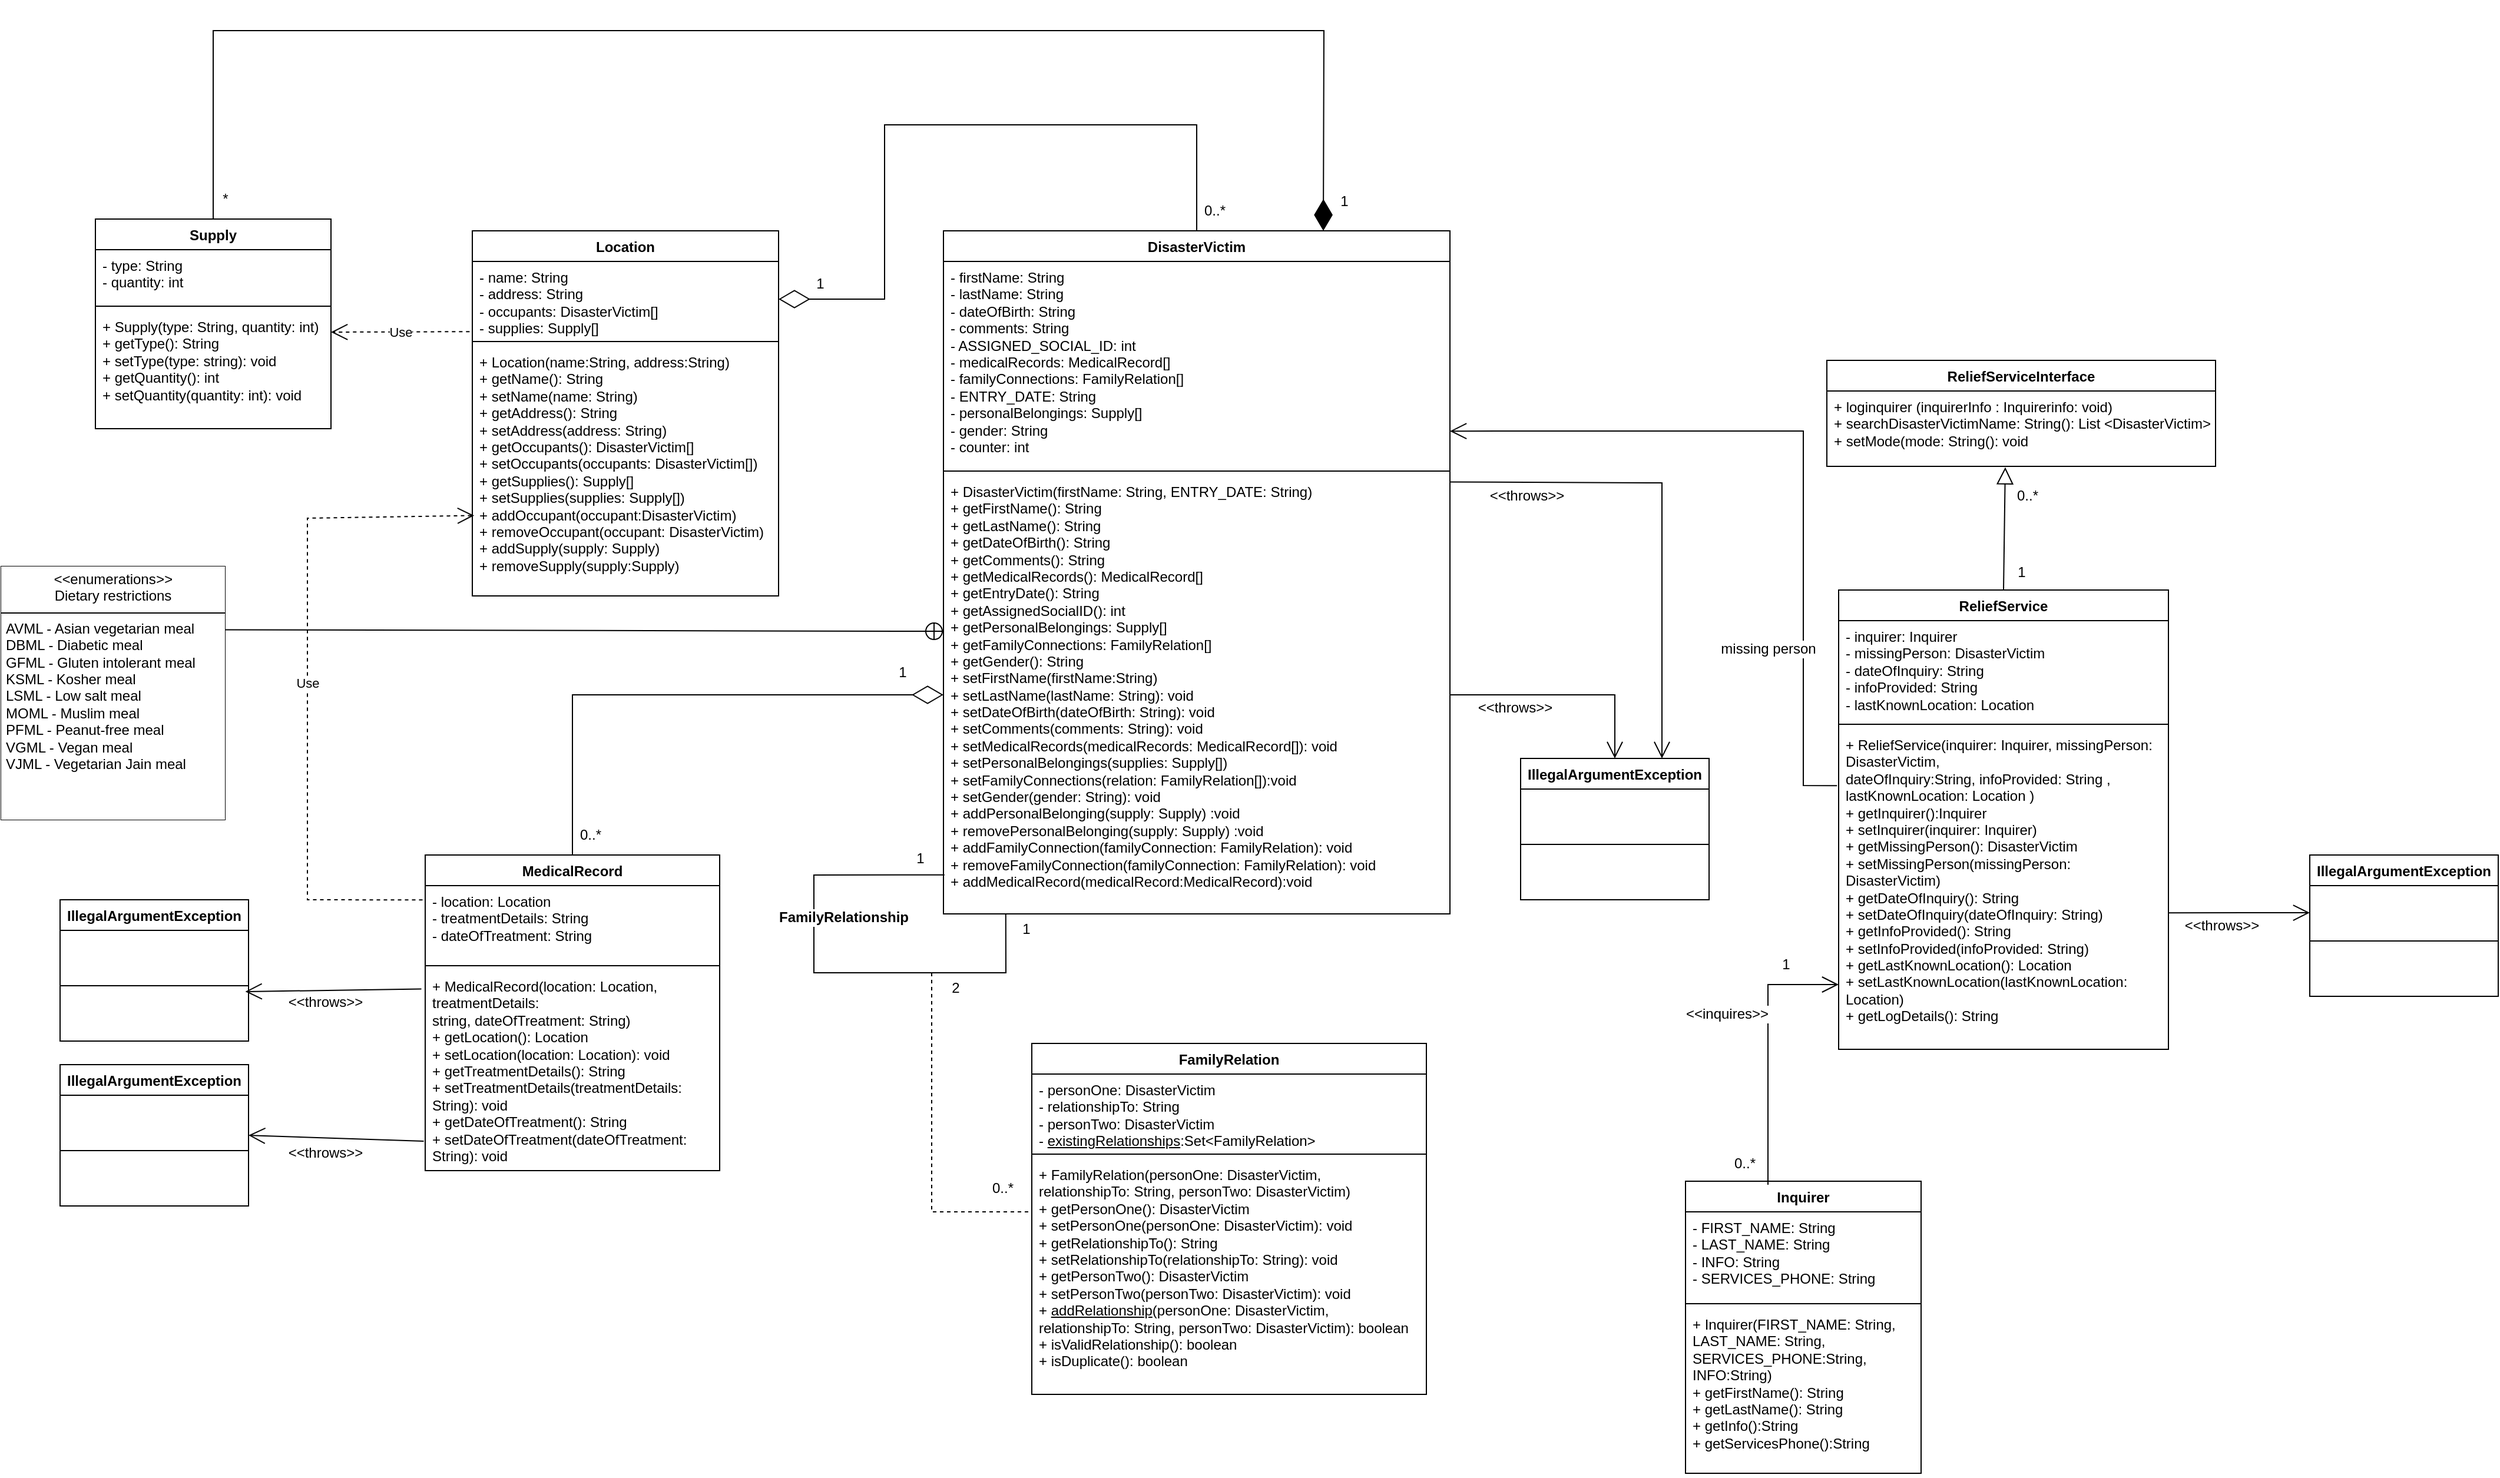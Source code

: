 <mxfile>
    <diagram name="Page-1" id="tuon_g_4rtUmrCNSt_cw">
        <mxGraphModel dx="2260" dy="1370" grid="1" gridSize="10" guides="1" tooltips="1" connect="1" arrows="1" fold="1" page="1" pageScale="1" pageWidth="3000" pageHeight="3000" background="none" math="0" shadow="0">
            <root>
                <mxCell id="0"/>
                <mxCell id="1" parent="0"/>
                <mxCell id="218" value="DisasterVictim" style="swimlane;fontStyle=1;align=center;verticalAlign=top;childLayout=stackLayout;horizontal=1;startSize=26;horizontalStack=0;resizeParent=1;resizeParentMax=0;resizeLast=0;collapsible=1;marginBottom=0;whiteSpace=wrap;html=1;labelBackgroundColor=default;" vertex="1" parent="1">
                    <mxGeometry x="1080" y="780" width="430" height="580" as="geometry"/>
                </mxCell>
                <mxCell id="219" value="&lt;div&gt;- firstName: String&lt;/div&gt;&lt;div&gt;- lastName: String&lt;/div&gt;&lt;div&gt;- dateOfBirth: String&lt;/div&gt;&lt;div&gt;- comments: String&lt;/div&gt;&lt;div&gt;- ASSIGNED_SOCIAL_ID: int&lt;/div&gt;&lt;div&gt;- medicalRecords: MedicalRecord[]&lt;/div&gt;&lt;div&gt;- familyConnections: FamilyRelation[]&lt;/div&gt;&lt;div&gt;- ENTRY_DATE: String&lt;/div&gt;&lt;div&gt;- personalBelongings: Supply[]&lt;/div&gt;&lt;div&gt;- gender: String&lt;/div&gt;&lt;div&gt;- counter: int&lt;/div&gt;" style="text;strokeColor=none;fillColor=none;align=left;verticalAlign=top;spacingLeft=4;spacingRight=4;overflow=hidden;rotatable=0;points=[[0,0.5],[1,0.5]];portConstraint=eastwest;whiteSpace=wrap;html=1;labelBackgroundColor=default;" vertex="1" parent="218">
                    <mxGeometry y="26" width="430" height="174" as="geometry"/>
                </mxCell>
                <mxCell id="220" value="" style="line;strokeWidth=1;fillColor=none;align=left;verticalAlign=middle;spacingTop=-1;spacingLeft=3;spacingRight=3;rotatable=0;labelPosition=right;points=[];portConstraint=eastwest;strokeColor=inherit;labelBackgroundColor=default;" vertex="1" parent="218">
                    <mxGeometry y="200" width="430" height="8" as="geometry"/>
                </mxCell>
                <mxCell id="221" value="&lt;div&gt;+ DisasterVictim(firstName: String, ENTRY_DATE: String)&lt;/div&gt;&lt;div&gt;+ getFirstName(): String&lt;/div&gt;&lt;div&gt;+ getLastName(): String&lt;/div&gt;&lt;div&gt;+ getDateOfBirth(): String&lt;/div&gt;&lt;div&gt;+ getComments(): String&lt;/div&gt;&lt;div&gt;+ getMedicalRecords(): MedicalRecord[]&lt;/div&gt;&lt;div&gt;+ getEntryDate(): String&lt;/div&gt;&lt;div&gt;+ getAssignedSocialID(): int&lt;/div&gt;&lt;div&gt;+ getPersonalBelongings: Supply[]&lt;/div&gt;&lt;div&gt;+ getFamilyConnections: FamilyRelation[]&lt;/div&gt;&lt;div&gt;+ getGender(): String&lt;/div&gt;&lt;div&gt;+ setFirstName(firstName:String)&lt;/div&gt;&lt;div&gt;+ setLastName(lastName: String): void&lt;/div&gt;&lt;div&gt;+ setDateOfBirth(dateOfBirth: String): void&lt;/div&gt;&lt;div&gt;+ setComments(comments: String): void&lt;/div&gt;&lt;div&gt;+ setMedicalRecords(medicalRecords: MedicalRecord[]): void&lt;/div&gt;&lt;div&gt;+ setPersonalBelongings(supplies: Supply[])&lt;/div&gt;&lt;div&gt;+ setFamilyConnections(relation: FamilyRelation[]):void&lt;/div&gt;&lt;div&gt;+ setGender(gender: String): void&lt;/div&gt;&lt;div&gt;+ addPersonalBelonging(supply: Supply) :void&lt;/div&gt;&lt;div&gt;+ removePersonalBelonging(supply: Supply) :void&lt;/div&gt;&lt;div&gt;+ addFamilyConnection(familyConnection: FamilyRelation): void&lt;/div&gt;&lt;div&gt;+ removeFamilyConnection(familyConnection: FamilyRelation): void&lt;/div&gt;&lt;div&gt;+ addMedicalRecord(medicalRecord:MedicalRecord):void&lt;/div&gt;" style="text;strokeColor=none;fillColor=none;align=left;verticalAlign=top;spacingLeft=4;spacingRight=4;overflow=hidden;rotatable=0;points=[[0,0.5],[1,0.5]];portConstraint=eastwest;whiteSpace=wrap;html=1;labelBackgroundColor=default;" vertex="1" parent="218">
                    <mxGeometry y="208" width="430" height="372" as="geometry"/>
                </mxCell>
                <mxCell id="222" value="" style="endArrow=none;html=1;rounded=0;entryX=0.002;entryY=0.911;entryDx=0;entryDy=0;entryPerimeter=0;exitX=0.123;exitY=1;exitDx=0;exitDy=0;exitPerimeter=0;labelBackgroundColor=default;" edge="1" parent="218" source="221" target="221">
                    <mxGeometry width="50" height="50" relative="1" as="geometry">
                        <mxPoint x="50" y="630" as="sourcePoint"/>
                        <mxPoint x="170" y="660" as="targetPoint"/>
                        <Array as="points">
                            <mxPoint x="53" y="630"/>
                            <mxPoint x="-20" y="630"/>
                            <mxPoint x="-110" y="630"/>
                            <mxPoint x="-110" y="547"/>
                        </Array>
                    </mxGeometry>
                </mxCell>
                <mxCell id="223" value="Location" style="swimlane;fontStyle=1;align=center;verticalAlign=top;childLayout=stackLayout;horizontal=1;startSize=26;horizontalStack=0;resizeParent=1;resizeParentMax=0;resizeLast=0;collapsible=1;marginBottom=0;whiteSpace=wrap;html=1;labelBackgroundColor=default;" vertex="1" parent="1">
                    <mxGeometry x="680" y="780" width="260" height="310" as="geometry"/>
                </mxCell>
                <mxCell id="224" value="&lt;div&gt;- name: String&lt;/div&gt;&lt;div&gt;- address: String&lt;/div&gt;&lt;div&gt;- occupants: DisasterVictim[]&lt;/div&gt;&lt;div&gt;- supplies: Supply[]&lt;/div&gt;" style="text;strokeColor=none;fillColor=none;align=left;verticalAlign=top;spacingLeft=4;spacingRight=4;overflow=hidden;rotatable=0;points=[[0,0.5],[1,0.5]];portConstraint=eastwest;whiteSpace=wrap;html=1;labelBackgroundColor=default;" vertex="1" parent="223">
                    <mxGeometry y="26" width="260" height="64" as="geometry"/>
                </mxCell>
                <mxCell id="225" value="" style="line;strokeWidth=1;fillColor=none;align=left;verticalAlign=middle;spacingTop=-1;spacingLeft=3;spacingRight=3;rotatable=0;labelPosition=right;points=[];portConstraint=eastwest;strokeColor=inherit;labelBackgroundColor=default;" vertex="1" parent="223">
                    <mxGeometry y="90" width="260" height="8" as="geometry"/>
                </mxCell>
                <mxCell id="226" value="&lt;div&gt;+ Location(name:String, address:String)&lt;/div&gt;&lt;div&gt;+ getName(): String&lt;/div&gt;&lt;div&gt;+ setName(name: String)&lt;/div&gt;&lt;div&gt;+ getAddress(): String&lt;/div&gt;&lt;div&gt;+ setAddress(address: String)&lt;/div&gt;&lt;div&gt;+ getOccupants(): DisasterVictim[]&lt;/div&gt;&lt;div&gt;+ setOccupants(occupants: DisasterVictim[])&lt;/div&gt;&lt;div&gt;+ getSupplies(): Supply[]&lt;/div&gt;&lt;div&gt;+ setSupplies(supplies: Supply[])&lt;/div&gt;&lt;div&gt;+ addOccupant(occupant:DisasterVictim)&lt;/div&gt;&lt;div&gt;+ removeOccupant(occupant: DisasterVictim)&lt;/div&gt;&lt;div&gt;+ addSupply(supply: Supply)&lt;/div&gt;&lt;div&gt;+ removeSupply(supply:Supply)&lt;/div&gt;" style="text;strokeColor=none;fillColor=none;align=left;verticalAlign=top;spacingLeft=4;spacingRight=4;overflow=hidden;rotatable=0;points=[[0,0.5],[1,0.5]];portConstraint=eastwest;whiteSpace=wrap;html=1;labelBackgroundColor=default;" vertex="1" parent="223">
                    <mxGeometry y="98" width="260" height="212" as="geometry"/>
                </mxCell>
                <mxCell id="227" value="" style="endArrow=diamondThin;endFill=0;endSize=24;html=1;rounded=0;entryX=1;entryY=0.5;entryDx=0;entryDy=0;exitX=0.5;exitY=0;exitDx=0;exitDy=0;labelBackgroundColor=default;" edge="1" parent="1" source="218" target="224">
                    <mxGeometry width="160" relative="1" as="geometry">
                        <mxPoint x="1050" y="838" as="sourcePoint"/>
                        <mxPoint x="980" y="920" as="targetPoint"/>
                        <Array as="points">
                            <mxPoint x="1295" y="690"/>
                            <mxPoint x="1030" y="690"/>
                            <mxPoint x="1030" y="838"/>
                        </Array>
                    </mxGeometry>
                </mxCell>
                <mxCell id="228" value="0..*" style="text;html=1;align=center;verticalAlign=middle;resizable=0;points=[];autosize=1;strokeColor=none;fillColor=none;labelBackgroundColor=default;" vertex="1" parent="1">
                    <mxGeometry x="1290" y="748" width="40" height="30" as="geometry"/>
                </mxCell>
                <mxCell id="229" value="1" style="text;html=1;align=center;verticalAlign=middle;resizable=0;points=[];autosize=1;strokeColor=none;fillColor=none;labelBackgroundColor=default;" vertex="1" parent="1">
                    <mxGeometry x="960" y="810" width="30" height="30" as="geometry"/>
                </mxCell>
                <mxCell id="230" value="FamilyRelation" style="swimlane;fontStyle=1;align=center;verticalAlign=top;childLayout=stackLayout;horizontal=1;startSize=26;horizontalStack=0;resizeParent=1;resizeParentMax=0;resizeLast=0;collapsible=1;marginBottom=0;whiteSpace=wrap;html=1;labelBackgroundColor=default;" vertex="1" parent="1">
                    <mxGeometry x="1155" y="1470" width="335" height="298" as="geometry"/>
                </mxCell>
                <mxCell id="231" value="&lt;div&gt;- personOne: DisasterVictim&lt;/div&gt;&lt;div&gt;- relationshipTo: String&lt;/div&gt;&lt;div&gt;- personTwo: DisasterVictim&lt;/div&gt;&lt;div&gt;- &lt;u&gt;existingRelationships&lt;/u&gt;:Set&amp;lt;FamilyRelation&amp;gt;&lt;/div&gt;" style="text;strokeColor=none;fillColor=none;align=left;verticalAlign=top;spacingLeft=4;spacingRight=4;overflow=hidden;rotatable=0;points=[[0,0.5],[1,0.5]];portConstraint=eastwest;whiteSpace=wrap;html=1;labelBackgroundColor=default;" vertex="1" parent="230">
                    <mxGeometry y="26" width="335" height="64" as="geometry"/>
                </mxCell>
                <mxCell id="232" value="" style="line;strokeWidth=1;fillColor=none;align=left;verticalAlign=middle;spacingTop=-1;spacingLeft=3;spacingRight=3;rotatable=0;labelPosition=right;points=[];portConstraint=eastwest;strokeColor=inherit;labelBackgroundColor=default;" vertex="1" parent="230">
                    <mxGeometry y="90" width="335" height="8" as="geometry"/>
                </mxCell>
                <mxCell id="233" value="&lt;div&gt;+ FamilyRelation(personOne: DisasterVictim,&lt;/div&gt;&lt;div&gt;relationshipTo: String, personTwo: DisasterVictim)&lt;/div&gt;&lt;div&gt;+ getPersonOne(): DisasterVictim&lt;/div&gt;&lt;div&gt;+ setPersonOne(personOne: DisasterVictim): void&lt;/div&gt;&lt;div&gt;+ getRelationshipTo(): String&lt;/div&gt;&lt;div&gt;+ setRelationshipTo(relationshipTo: String): void&lt;/div&gt;&lt;div&gt;+ getPersonTwo(): DisasterVictim&lt;/div&gt;&lt;div&gt;+ setPersonTwo(personTwo: DisasterVictim): void&lt;/div&gt;&lt;div&gt;+ &lt;u&gt;addRelationship&lt;/u&gt;&lt;span style=&quot;&quot;&gt;(personOne: DisasterVictim,&lt;/span&gt;&lt;/div&gt;&lt;div&gt;relationshipTo: String, personTwo: DisasterVictim): boolean&lt;/div&gt;&lt;div&gt;+ isValidRelationship(): boolean&lt;/div&gt;&lt;div&gt;+ isDuplicate(): boolean&lt;/div&gt;" style="text;strokeColor=none;fillColor=none;align=left;verticalAlign=top;spacingLeft=4;spacingRight=4;overflow=hidden;rotatable=0;points=[[0,0.5],[1,0.5]];portConstraint=eastwest;whiteSpace=wrap;html=1;labelBackgroundColor=default;" vertex="1" parent="230">
                    <mxGeometry y="98" width="335" height="200" as="geometry"/>
                </mxCell>
                <mxCell id="234" value="1" style="text;html=1;align=center;verticalAlign=middle;resizable=0;points=[];autosize=1;strokeColor=none;fillColor=none;labelBackgroundColor=default;" vertex="1" parent="1">
                    <mxGeometry x="1045" y="1298" width="30" height="30" as="geometry"/>
                </mxCell>
                <mxCell id="235" value="1" style="text;html=1;align=center;verticalAlign=middle;resizable=0;points=[];autosize=1;strokeColor=none;fillColor=none;labelBackgroundColor=default;" vertex="1" parent="1">
                    <mxGeometry x="1135" y="1358" width="30" height="30" as="geometry"/>
                </mxCell>
                <mxCell id="236" value="&lt;span style=&quot;font-weight: 700; text-wrap: wrap;&quot;&gt;FamilyRelationship&lt;/span&gt;" style="text;html=1;align=center;verticalAlign=middle;resizable=0;points=[];autosize=1;strokeColor=none;fillColor=none;labelBackgroundColor=default;" vertex="1" parent="1">
                    <mxGeometry x="930" y="1348" width="130" height="30" as="geometry"/>
                </mxCell>
                <mxCell id="237" value="" style="endArrow=none;dashed=1;html=1;rounded=0;labelBackgroundColor=default;" edge="1" parent="1">
                    <mxGeometry width="50" height="50" relative="1" as="geometry">
                        <mxPoint x="1070" y="1410" as="sourcePoint"/>
                        <mxPoint x="1155" y="1613" as="targetPoint"/>
                        <Array as="points">
                            <mxPoint x="1070" y="1613"/>
                        </Array>
                    </mxGeometry>
                </mxCell>
                <mxCell id="238" value="0..*" style="text;html=1;align=center;verticalAlign=middle;resizable=0;points=[];autosize=1;strokeColor=none;fillColor=none;labelBackgroundColor=default;" vertex="1" parent="1">
                    <mxGeometry x="1110" y="1578" width="40" height="30" as="geometry"/>
                </mxCell>
                <mxCell id="239" value="2" style="text;html=1;align=center;verticalAlign=middle;resizable=0;points=[];autosize=1;strokeColor=none;fillColor=none;labelBackgroundColor=default;" vertex="1" parent="1">
                    <mxGeometry x="1075" y="1408" width="30" height="30" as="geometry"/>
                </mxCell>
                <mxCell id="240" value="Supply" style="swimlane;fontStyle=1;align=center;verticalAlign=top;childLayout=stackLayout;horizontal=1;startSize=26;horizontalStack=0;resizeParent=1;resizeParentMax=0;resizeLast=0;collapsible=1;marginBottom=0;whiteSpace=wrap;html=1;labelBackgroundColor=default;" vertex="1" parent="1">
                    <mxGeometry x="360" y="770" width="200" height="178" as="geometry"/>
                </mxCell>
                <mxCell id="241" value="&lt;div&gt;- type: String&lt;/div&gt;&lt;div&gt;- quantity: int&lt;/div&gt;" style="text;strokeColor=none;fillColor=none;align=left;verticalAlign=top;spacingLeft=4;spacingRight=4;overflow=hidden;rotatable=0;points=[[0,0.5],[1,0.5]];portConstraint=eastwest;whiteSpace=wrap;html=1;labelBackgroundColor=default;" vertex="1" parent="240">
                    <mxGeometry y="26" width="200" height="44" as="geometry"/>
                </mxCell>
                <mxCell id="242" value="" style="line;strokeWidth=1;fillColor=none;align=left;verticalAlign=middle;spacingTop=-1;spacingLeft=3;spacingRight=3;rotatable=0;labelPosition=right;points=[];portConstraint=eastwest;strokeColor=inherit;labelBackgroundColor=default;" vertex="1" parent="240">
                    <mxGeometry y="70" width="200" height="8" as="geometry"/>
                </mxCell>
                <mxCell id="243" value="&lt;div&gt;+ Supply(type: String, quantity: int)&lt;/div&gt;&lt;div&gt;+ getType(): String&lt;/div&gt;&lt;div&gt;+ setType(type: string): void&lt;/div&gt;&lt;div&gt;+ getQuantity(): int&lt;/div&gt;&lt;div&gt;+ setQuantity(quantity: int): void&lt;/div&gt;" style="text;strokeColor=none;fillColor=none;align=left;verticalAlign=top;spacingLeft=4;spacingRight=4;overflow=hidden;rotatable=0;points=[[0,0.5],[1,0.5]];portConstraint=eastwest;whiteSpace=wrap;html=1;labelBackgroundColor=default;" vertex="1" parent="240">
                    <mxGeometry y="78" width="200" height="100" as="geometry"/>
                </mxCell>
                <mxCell id="244" value="Use" style="endArrow=open;endSize=12;dashed=1;html=1;rounded=0;exitX=-0.009;exitY=0.931;exitDx=0;exitDy=0;exitPerimeter=0;labelBackgroundColor=default;" edge="1" parent="1" source="224">
                    <mxGeometry width="160" relative="1" as="geometry">
                        <mxPoint x="550" y="980" as="sourcePoint"/>
                        <mxPoint x="560" y="866" as="targetPoint"/>
                    </mxGeometry>
                </mxCell>
                <mxCell id="245" value="ReliefService" style="swimlane;fontStyle=1;align=center;verticalAlign=top;childLayout=stackLayout;horizontal=1;startSize=26;horizontalStack=0;resizeParent=1;resizeParentMax=0;resizeLast=0;collapsible=1;marginBottom=0;whiteSpace=wrap;html=1;labelBackgroundColor=default;" vertex="1" parent="1">
                    <mxGeometry x="1840" y="1085" width="280" height="390" as="geometry"/>
                </mxCell>
                <mxCell id="246" value="&lt;div&gt;- inquirer: Inquirer&lt;/div&gt;&lt;div&gt;- missingPerson: DisasterVictim&lt;/div&gt;&lt;div&gt;- dateOfInquiry: String&lt;/div&gt;&lt;div&gt;- infoProvided: String&lt;/div&gt;&lt;div&gt;- lastKnownLocation: Location&lt;/div&gt;" style="text;strokeColor=none;fillColor=none;align=left;verticalAlign=top;spacingLeft=4;spacingRight=4;overflow=hidden;rotatable=0;points=[[0,0.5],[1,0.5]];portConstraint=eastwest;whiteSpace=wrap;html=1;labelBackgroundColor=default;" vertex="1" parent="245">
                    <mxGeometry y="26" width="280" height="84" as="geometry"/>
                </mxCell>
                <mxCell id="247" value="" style="line;strokeWidth=1;fillColor=none;align=left;verticalAlign=middle;spacingTop=-1;spacingLeft=3;spacingRight=3;rotatable=0;labelPosition=right;points=[];portConstraint=eastwest;strokeColor=inherit;labelBackgroundColor=default;" vertex="1" parent="245">
                    <mxGeometry y="110" width="280" height="8" as="geometry"/>
                </mxCell>
                <mxCell id="248" value="&lt;div&gt;+ ReliefService(inquirer: Inquirer, missingPerson: DisasterVictim,&lt;/div&gt;&lt;div&gt;dateOfInquiry:String, infoProvided: String , lastKnownLocation: Location )&lt;/div&gt;&lt;div&gt;+ getInquirer():Inquirer&lt;/div&gt;&lt;div&gt;+ setInquirer(inquirer: Inquirer)&lt;/div&gt;&lt;div&gt;+ getMissingPerson(): DisasterVictim&lt;/div&gt;&lt;div&gt;+ setMissingPerson(missingPerson: DisasterVictim)&lt;/div&gt;&lt;div&gt;+ getDateOfInquiry(): String&lt;/div&gt;&lt;div&gt;+ setDateOfInquiry(dateOfInquiry: String)&lt;/div&gt;&lt;div&gt;+ getInfoProvided(): String&lt;/div&gt;&lt;div&gt;+ setInfoProvided(infoProvided: String)&lt;/div&gt;&lt;div&gt;+ getLastKnownLocation(): Location&lt;/div&gt;&lt;div&gt;+ setLastKnownLocation(lastKnownLocation: Location)&lt;/div&gt;&lt;div&gt;+ getLogDetails(): String&lt;/div&gt;" style="text;strokeColor=none;fillColor=none;align=left;verticalAlign=top;spacingLeft=4;spacingRight=4;overflow=hidden;rotatable=0;points=[[0,0.5],[1,0.5]];portConstraint=eastwest;whiteSpace=wrap;html=1;labelBackgroundColor=default;" vertex="1" parent="245">
                    <mxGeometry y="118" width="280" height="272" as="geometry"/>
                </mxCell>
                <mxCell id="249" value="" style="endArrow=open;endFill=1;endSize=12;html=1;rounded=0;exitX=-0.005;exitY=0.177;exitDx=0;exitDy=0;exitPerimeter=0;entryX=1;entryY=0.828;entryDx=0;entryDy=0;entryPerimeter=0;labelBackgroundColor=default;" edge="1" parent="1" source="248" target="219">
                    <mxGeometry width="160" relative="1" as="geometry">
                        <mxPoint x="2130" y="1257" as="sourcePoint"/>
                        <mxPoint x="2630.86" y="990.204" as="targetPoint"/>
                        <Array as="points">
                            <mxPoint x="1810" y="1251"/>
                            <mxPoint x="1810" y="950"/>
                        </Array>
                    </mxGeometry>
                </mxCell>
                <mxCell id="250" value="&lt;span style=&quot;&quot;&gt;missing person&lt;/span&gt;" style="text;html=1;align=center;verticalAlign=middle;resizable=0;points=[];autosize=1;strokeColor=none;fillColor=none;labelBackgroundColor=default;" vertex="1" parent="1">
                    <mxGeometry x="1730" y="1120" width="100" height="30" as="geometry"/>
                </mxCell>
                <mxCell id="251" value="Inquirer" style="swimlane;fontStyle=1;align=center;verticalAlign=top;childLayout=stackLayout;horizontal=1;startSize=26;horizontalStack=0;resizeParent=1;resizeParentMax=0;resizeLast=0;collapsible=1;marginBottom=0;whiteSpace=wrap;html=1;labelBackgroundColor=default;" vertex="1" parent="1">
                    <mxGeometry x="1710" y="1587" width="200" height="248" as="geometry"/>
                </mxCell>
                <mxCell id="252" value="&lt;div&gt;- FIRST_NAME: String&lt;/div&gt;&lt;div&gt;- LAST_NAME: String&lt;/div&gt;&lt;div&gt;- INFO: String&lt;/div&gt;&lt;div&gt;- SERVICES_PHONE: String&lt;/div&gt;" style="text;strokeColor=none;fillColor=none;align=left;verticalAlign=top;spacingLeft=4;spacingRight=4;overflow=hidden;rotatable=0;points=[[0,0.5],[1,0.5]];portConstraint=eastwest;whiteSpace=wrap;html=1;labelBackgroundColor=default;" vertex="1" parent="251">
                    <mxGeometry y="26" width="200" height="74" as="geometry"/>
                </mxCell>
                <mxCell id="253" value="" style="line;strokeWidth=1;fillColor=none;align=left;verticalAlign=middle;spacingTop=-1;spacingLeft=3;spacingRight=3;rotatable=0;labelPosition=right;points=[];portConstraint=eastwest;strokeColor=inherit;labelBackgroundColor=default;" vertex="1" parent="251">
                    <mxGeometry y="100" width="200" height="8" as="geometry"/>
                </mxCell>
                <mxCell id="254" value="&lt;div&gt;+ Inquirer(FIRST_NAME: String, LAST_NAME: String,&lt;/div&gt;&lt;div&gt;SERVICES_PHONE:String, INFO:String)&lt;/div&gt;&lt;div&gt;+ getFirstName(): String&lt;/div&gt;&lt;div&gt;+ getLastName(): String&lt;/div&gt;&lt;div&gt;+ getInfo():String&lt;/div&gt;&lt;div&gt;+ getServicesPhone():String&lt;/div&gt;" style="text;strokeColor=none;fillColor=none;align=left;verticalAlign=top;spacingLeft=4;spacingRight=4;overflow=hidden;rotatable=0;points=[[0,0.5],[1,0.5]];portConstraint=eastwest;whiteSpace=wrap;html=1;labelBackgroundColor=default;" vertex="1" parent="251">
                    <mxGeometry y="108" width="200" height="140" as="geometry"/>
                </mxCell>
                <mxCell id="255" value="" style="endArrow=open;endFill=1;endSize=12;html=1;rounded=0;exitX=0.35;exitY=0.012;exitDx=0;exitDy=0;exitPerimeter=0;labelBackgroundColor=default;" edge="1" parent="1" source="251">
                    <mxGeometry width="160" relative="1" as="geometry">
                        <mxPoint x="2000" y="1477" as="sourcePoint"/>
                        <mxPoint x="1840" y="1420" as="targetPoint"/>
                        <Array as="points">
                            <mxPoint x="1780" y="1520"/>
                            <mxPoint x="1780" y="1420"/>
                        </Array>
                    </mxGeometry>
                </mxCell>
                <mxCell id="256" value="MedicalRecord" style="swimlane;fontStyle=1;align=center;verticalAlign=top;childLayout=stackLayout;horizontal=1;startSize=26;horizontalStack=0;resizeParent=1;resizeParentMax=0;resizeLast=0;collapsible=1;marginBottom=0;whiteSpace=wrap;html=1;labelBackgroundColor=default;" vertex="1" parent="1">
                    <mxGeometry x="640" y="1310" width="250" height="268" as="geometry"/>
                </mxCell>
                <mxCell id="257" value="&lt;div&gt;- location: Location&lt;/div&gt;&lt;div&gt;- treatmentDetails: String&lt;/div&gt;&lt;div&gt;- dateOfTreatment: String&lt;/div&gt;" style="text;strokeColor=none;fillColor=none;align=left;verticalAlign=top;spacingLeft=4;spacingRight=4;overflow=hidden;rotatable=0;points=[[0,0.5],[1,0.5]];portConstraint=eastwest;whiteSpace=wrap;html=1;labelBackgroundColor=default;" vertex="1" parent="256">
                    <mxGeometry y="26" width="250" height="64" as="geometry"/>
                </mxCell>
                <mxCell id="258" value="" style="line;strokeWidth=1;fillColor=none;align=left;verticalAlign=middle;spacingTop=-1;spacingLeft=3;spacingRight=3;rotatable=0;labelPosition=right;points=[];portConstraint=eastwest;strokeColor=inherit;labelBackgroundColor=default;" vertex="1" parent="256">
                    <mxGeometry y="90" width="250" height="8" as="geometry"/>
                </mxCell>
                <mxCell id="259" value="&lt;div&gt;+ MedicalRecord(location: Location, treatmentDetails:&lt;/div&gt;&lt;div&gt;string, dateOfTreatment: String)&lt;/div&gt;&lt;div&gt;+ getLocation(): Location&lt;/div&gt;&lt;div&gt;+ setLocation(location: Location): void&lt;/div&gt;&lt;div&gt;+ getTreatmentDetails(): String&lt;/div&gt;&lt;div&gt;+ setTreatmentDetails(treatmentDetails: String): void&lt;/div&gt;&lt;div&gt;+ getDateOfTreatment(): String&lt;/div&gt;&lt;div&gt;+ setDateOfTreatment(dateOfTreatment: String): void&lt;/div&gt;" style="text;strokeColor=none;fillColor=none;align=left;verticalAlign=top;spacingLeft=4;spacingRight=4;overflow=hidden;rotatable=0;points=[[0,0.5],[1,0.5]];portConstraint=eastwest;whiteSpace=wrap;html=1;labelBackgroundColor=default;" vertex="1" parent="256">
                    <mxGeometry y="98" width="250" height="170" as="geometry"/>
                </mxCell>
                <mxCell id="260" value="Use" style="endArrow=open;endSize=12;dashed=1;html=1;rounded=0;exitX=-0.009;exitY=0.19;exitDx=0;exitDy=0;exitPerimeter=0;entryX=0.006;entryY=0.678;entryDx=0;entryDy=0;entryPerimeter=0;labelBackgroundColor=default;" edge="1" parent="1" source="257" target="226">
                    <mxGeometry width="160" relative="1" as="geometry">
                        <mxPoint x="688" y="876" as="sourcePoint"/>
                        <mxPoint x="570" y="876" as="targetPoint"/>
                        <Array as="points">
                            <mxPoint x="540" y="1348"/>
                            <mxPoint x="540" y="1024"/>
                        </Array>
                    </mxGeometry>
                </mxCell>
                <mxCell id="261" value="IllegalArgumentException" style="swimlane;fontStyle=1;align=center;verticalAlign=top;childLayout=stackLayout;horizontal=1;startSize=26;horizontalStack=0;resizeParent=1;resizeParentMax=0;resizeLast=0;collapsible=1;marginBottom=0;whiteSpace=wrap;html=1;labelBackgroundColor=default;" vertex="1" parent="1">
                    <mxGeometry x="330" y="1348" width="160" height="120" as="geometry"/>
                </mxCell>
                <mxCell id="262" value="" style="line;strokeWidth=1;fillColor=none;align=left;verticalAlign=middle;spacingTop=-1;spacingLeft=3;spacingRight=3;rotatable=0;labelPosition=right;points=[];portConstraint=eastwest;strokeColor=inherit;labelBackgroundColor=default;" vertex="1" parent="261">
                    <mxGeometry y="26" width="160" height="94" as="geometry"/>
                </mxCell>
                <mxCell id="263" value="" style="endArrow=open;endFill=1;endSize=12;html=1;rounded=0;entryX=0.983;entryY=0.553;entryDx=0;entryDy=0;exitX=-0.013;exitY=0.093;exitDx=0;exitDy=0;exitPerimeter=0;entryPerimeter=0;labelBackgroundColor=default;" edge="1" parent="1" source="259" target="262">
                    <mxGeometry width="160" relative="1" as="geometry">
                        <mxPoint x="900" y="1500" as="sourcePoint"/>
                        <mxPoint x="1060" y="1500" as="targetPoint"/>
                    </mxGeometry>
                </mxCell>
                <mxCell id="264" value="IllegalArgumentException" style="swimlane;fontStyle=1;align=center;verticalAlign=top;childLayout=stackLayout;horizontal=1;startSize=26;horizontalStack=0;resizeParent=1;resizeParentMax=0;resizeLast=0;collapsible=1;marginBottom=0;whiteSpace=wrap;html=1;labelBackgroundColor=default;" vertex="1" parent="1">
                    <mxGeometry x="330" y="1488" width="160" height="120" as="geometry"/>
                </mxCell>
                <mxCell id="265" value="" style="line;strokeWidth=1;fillColor=none;align=left;verticalAlign=middle;spacingTop=-1;spacingLeft=3;spacingRight=3;rotatable=0;labelPosition=right;points=[];portConstraint=eastwest;strokeColor=inherit;labelBackgroundColor=default;" vertex="1" parent="264">
                    <mxGeometry y="26" width="160" height="94" as="geometry"/>
                </mxCell>
                <mxCell id="266" value="" style="endArrow=open;endFill=1;endSize=12;html=1;rounded=0;entryX=1;entryY=0.5;entryDx=0;entryDy=0;exitX=-0.005;exitY=0.853;exitDx=0;exitDy=0;exitPerimeter=0;labelBackgroundColor=default;" edge="1" parent="1" source="259" target="264">
                    <mxGeometry width="160" relative="1" as="geometry">
                        <mxPoint x="647" y="1434" as="sourcePoint"/>
                        <mxPoint x="497" y="1436" as="targetPoint"/>
                    </mxGeometry>
                </mxCell>
                <mxCell id="267" value="&amp;lt;&amp;lt;throws&amp;gt;&amp;gt;" style="text;html=1;align=center;verticalAlign=middle;resizable=0;points=[];autosize=1;strokeColor=none;fillColor=none;labelBackgroundColor=default;" vertex="1" parent="1">
                    <mxGeometry x="510" y="1548" width="90" height="30" as="geometry"/>
                </mxCell>
                <mxCell id="268" value="&amp;lt;&amp;lt;throws&amp;gt;&amp;gt;" style="text;html=1;align=center;verticalAlign=middle;resizable=0;points=[];autosize=1;strokeColor=none;fillColor=none;labelBackgroundColor=default;" vertex="1" parent="1">
                    <mxGeometry x="510" y="1420" width="90" height="30" as="geometry"/>
                </mxCell>
                <mxCell id="269" value="IllegalArgumentException" style="swimlane;fontStyle=1;align=center;verticalAlign=top;childLayout=stackLayout;horizontal=1;startSize=26;horizontalStack=0;resizeParent=1;resizeParentMax=0;resizeLast=0;collapsible=1;marginBottom=0;whiteSpace=wrap;html=1;labelBackgroundColor=default;" vertex="1" parent="1">
                    <mxGeometry x="2240" y="1310" width="160" height="120" as="geometry"/>
                </mxCell>
                <mxCell id="270" value="" style="line;strokeWidth=1;fillColor=none;align=left;verticalAlign=middle;spacingTop=-1;spacingLeft=3;spacingRight=3;rotatable=0;labelPosition=right;points=[];portConstraint=eastwest;strokeColor=inherit;labelBackgroundColor=default;" vertex="1" parent="269">
                    <mxGeometry y="26" width="160" height="94" as="geometry"/>
                </mxCell>
                <mxCell id="271" value="" style="endArrow=open;endFill=1;endSize=12;html=1;rounded=0;exitX=0.002;exitY=0.137;exitDx=0;exitDy=0;exitPerimeter=0;labelBackgroundColor=default;" edge="1" parent="1" source="272">
                    <mxGeometry width="160" relative="1" as="geometry">
                        <mxPoint x="2249" y="1260" as="sourcePoint"/>
                        <mxPoint x="2240" y="1359" as="targetPoint"/>
                    </mxGeometry>
                </mxCell>
                <mxCell id="272" value="&amp;lt;&amp;lt;throws&amp;gt;&amp;gt;" style="text;html=1;align=center;verticalAlign=middle;resizable=0;points=[];autosize=1;strokeColor=none;fillColor=none;labelBackgroundColor=default;" vertex="1" parent="1">
                    <mxGeometry x="2120" y="1355" width="90" height="30" as="geometry"/>
                </mxCell>
                <mxCell id="273" value="IllegalArgumentException" style="swimlane;fontStyle=1;align=center;verticalAlign=top;childLayout=stackLayout;horizontal=1;startSize=26;horizontalStack=0;resizeParent=1;resizeParentMax=0;resizeLast=0;collapsible=1;marginBottom=0;whiteSpace=wrap;html=1;labelBackgroundColor=default;" vertex="1" parent="1">
                    <mxGeometry x="1570" y="1228" width="160" height="120" as="geometry"/>
                </mxCell>
                <mxCell id="274" value="" style="line;strokeWidth=1;fillColor=none;align=left;verticalAlign=middle;spacingTop=-1;spacingLeft=3;spacingRight=3;rotatable=0;labelPosition=right;points=[];portConstraint=eastwest;strokeColor=inherit;labelBackgroundColor=default;" vertex="1" parent="273">
                    <mxGeometry y="26" width="160" height="94" as="geometry"/>
                </mxCell>
                <mxCell id="275" value="" style="endArrow=open;endFill=1;endSize=12;html=1;rounded=0;exitX=1;exitY=0.5;exitDx=0;exitDy=0;entryX=0.5;entryY=0;entryDx=0;entryDy=0;labelBackgroundColor=default;" edge="1" parent="1" source="221" target="273">
                    <mxGeometry width="160" relative="1" as="geometry">
                        <mxPoint x="1689" y="995" as="sourcePoint"/>
                        <mxPoint x="1680" y="1094" as="targetPoint"/>
                        <Array as="points">
                            <mxPoint x="1650" y="1174"/>
                        </Array>
                    </mxGeometry>
                </mxCell>
                <mxCell id="276" value="&amp;lt;&amp;lt;throws&amp;gt;&amp;gt;" style="text;html=1;align=center;verticalAlign=middle;resizable=0;points=[];autosize=1;strokeColor=none;fillColor=none;labelBackgroundColor=default;" vertex="1" parent="1">
                    <mxGeometry x="1520" y="1170" width="90" height="30" as="geometry"/>
                </mxCell>
                <mxCell id="277" value="" style="endArrow=open;endFill=1;endSize=12;html=1;rounded=0;exitX=1;exitY=0.014;exitDx=0;exitDy=0;entryX=0.75;entryY=0;entryDx=0;entryDy=0;exitPerimeter=0;labelBackgroundColor=default;" edge="1" parent="1" source="221" target="273">
                    <mxGeometry width="160" relative="1" as="geometry">
                        <mxPoint x="1520" y="994" as="sourcePoint"/>
                        <mxPoint x="1660" y="1048" as="targetPoint"/>
                        <Array as="points">
                            <mxPoint x="1690" y="994"/>
                        </Array>
                    </mxGeometry>
                </mxCell>
                <mxCell id="278" value="&amp;lt;&amp;lt;throws&amp;gt;&amp;gt;" style="text;html=1;align=center;verticalAlign=middle;resizable=0;points=[];autosize=1;strokeColor=none;fillColor=none;labelBackgroundColor=default;" vertex="1" parent="1">
                    <mxGeometry x="1530" y="990" width="90" height="30" as="geometry"/>
                </mxCell>
                <mxCell id="279" value="" style="endArrow=diamondThin;endFill=0;endSize=24;html=1;rounded=0;entryX=0;entryY=0.5;entryDx=0;entryDy=0;exitX=0.5;exitY=0;exitDx=0;exitDy=0;labelBackgroundColor=default;" edge="1" parent="1" source="256" target="221">
                    <mxGeometry width="160" relative="1" as="geometry">
                        <mxPoint x="990" y="1190" as="sourcePoint"/>
                        <mxPoint x="1150" y="1190" as="targetPoint"/>
                        <Array as="points">
                            <mxPoint x="765" y="1174"/>
                        </Array>
                    </mxGeometry>
                </mxCell>
                <mxCell id="280" value="0..*" style="text;html=1;align=center;verticalAlign=middle;resizable=0;points=[];autosize=1;strokeColor=none;fillColor=none;labelBackgroundColor=default;" vertex="1" parent="1">
                    <mxGeometry x="760" y="1278" width="40" height="30" as="geometry"/>
                </mxCell>
                <mxCell id="281" value="1" style="text;html=1;align=center;verticalAlign=middle;resizable=0;points=[];autosize=1;strokeColor=none;fillColor=none;labelBackgroundColor=default;" vertex="1" parent="1">
                    <mxGeometry x="1030" y="1140" width="30" height="30" as="geometry"/>
                </mxCell>
                <mxCell id="282" value="" style="endArrow=diamondThin;endFill=1;endSize=24;html=1;rounded=0;entryX=0.75;entryY=0;entryDx=0;entryDy=0;exitX=0.5;exitY=0;exitDx=0;exitDy=0;labelBackgroundColor=default;" edge="1" parent="1" source="240" target="218">
                    <mxGeometry width="160" relative="1" as="geometry">
                        <mxPoint x="850" y="1180" as="sourcePoint"/>
                        <mxPoint x="1010" y="1180" as="targetPoint"/>
                        <Array as="points">
                            <mxPoint x="460" y="610"/>
                            <mxPoint x="1403" y="610"/>
                        </Array>
                    </mxGeometry>
                </mxCell>
                <mxCell id="283" value="*" style="text;html=1;align=center;verticalAlign=middle;resizable=0;points=[];autosize=1;strokeColor=none;fillColor=none;labelBackgroundColor=default;" vertex="1" parent="1">
                    <mxGeometry x="455" y="738" width="30" height="30" as="geometry"/>
                </mxCell>
                <mxCell id="284" value="1" style="text;html=1;align=center;verticalAlign=middle;resizable=0;points=[];autosize=1;strokeColor=none;fillColor=none;labelBackgroundColor=default;" vertex="1" parent="1">
                    <mxGeometry x="1405" y="740" width="30" height="30" as="geometry"/>
                </mxCell>
                <mxCell id="285" value="&lt;p style=&quot;margin:0px;margin-top:4px;text-align:center;&quot;&gt;&lt;i&gt;&amp;lt;&amp;lt;&lt;/i&gt;&lt;span style=&quot;font-family: sans-serif; text-align: start; white-space: pre;&quot;&gt;enumerations&lt;/span&gt;&lt;i&gt;&amp;gt;&amp;gt;&lt;/i&gt;&lt;br&gt;Dietary restrictions&lt;br&gt;&lt;/p&gt;&lt;hr size=&quot;1&quot; style=&quot;border-style:solid;&quot;&gt;&lt;p style=&quot;margin:0px;margin-left:4px;&quot;&gt;AVML - Asian vegetarian meal&lt;br&gt;DBML - Diabetic meal&lt;br&gt;GFML - Gluten intolerant meal&lt;br&gt;KSML - Kosher meal&lt;br&gt;LSML - Low salt meal&lt;br&gt;MOML - Muslim meal&lt;br&gt;PFML - Peanut-free meal&lt;br&gt;VGML - Vegan meal&lt;br&gt;VJML - Vegetarian Jain meal&lt;br&gt;&lt;/p&gt;&lt;p style=&quot;margin:0px;margin-left:4px;&quot;&gt;&lt;br&gt;&lt;/p&gt;" style="verticalAlign=top;align=left;overflow=fill;html=1;whiteSpace=wrap;labelBackgroundColor=default;" vertex="1" parent="1">
                    <mxGeometry x="280" y="1065" width="190" height="215" as="geometry"/>
                </mxCell>
                <mxCell id="286" value="" style="endArrow=none;startArrow=circlePlus;endFill=0;startFill=0;endSize=8;html=1;rounded=0;entryX=1;entryY=0.25;entryDx=0;entryDy=0;exitX=0;exitY=0.355;exitDx=0;exitDy=0;exitPerimeter=0;labelBackgroundColor=default;" edge="1" parent="1" source="221" target="285">
                    <mxGeometry width="160" relative="1" as="geometry">
                        <mxPoint x="470.0" y="1229.73" as="sourcePoint"/>
                        <mxPoint x="1080.76" y="1227.996" as="targetPoint"/>
                    </mxGeometry>
                </mxCell>
                <mxCell id="287" value="ReliefServiceInterface" style="swimlane;fontStyle=1;align=center;verticalAlign=top;childLayout=stackLayout;horizontal=1;startSize=26;horizontalStack=0;resizeParent=1;resizeParentMax=0;resizeLast=0;collapsible=1;marginBottom=0;whiteSpace=wrap;html=1;labelBackgroundColor=default;" vertex="1" parent="1">
                    <mxGeometry x="1830" y="890" width="330" height="90" as="geometry"/>
                </mxCell>
                <mxCell id="288" value="+ loginquirer (inquirerInfo : Inquirerinfo: void)&lt;div&gt;+ searchDisasterVictimName: String(): List &amp;lt;DisasterVictim&amp;gt;&lt;/div&gt;&lt;div&gt;+ setMode(mode: String(): void&lt;/div&gt;" style="text;strokeColor=none;fillColor=none;align=left;verticalAlign=top;spacingLeft=4;spacingRight=4;overflow=hidden;rotatable=0;points=[[0,0.5],[1,0.5]];portConstraint=eastwest;whiteSpace=wrap;html=1;labelBackgroundColor=default;" vertex="1" parent="287">
                    <mxGeometry y="26" width="330" height="64" as="geometry"/>
                </mxCell>
                <mxCell id="289" value="" style="endArrow=block;endFill=0;endSize=12;html=1;rounded=0;exitX=0.5;exitY=0;exitDx=0;exitDy=0;entryX=0.459;entryY=1.012;entryDx=0;entryDy=0;entryPerimeter=0;labelBackgroundColor=default;" edge="1" parent="1" source="245" target="288">
                    <mxGeometry width="160" relative="1" as="geometry">
                        <mxPoint x="2000" y="1020" as="sourcePoint"/>
                        <mxPoint x="2160" y="1020" as="targetPoint"/>
                    </mxGeometry>
                </mxCell>
                <mxCell id="290" value="0..*" style="text;html=1;align=center;verticalAlign=middle;resizable=0;points=[];autosize=1;strokeColor=none;fillColor=none;labelBackgroundColor=default;" vertex="1" parent="1">
                    <mxGeometry x="1980" y="990" width="40" height="30" as="geometry"/>
                </mxCell>
                <mxCell id="291" value="1" style="text;html=1;align=center;verticalAlign=middle;resizable=0;points=[];autosize=1;strokeColor=none;fillColor=none;labelBackgroundColor=default;" vertex="1" parent="1">
                    <mxGeometry x="1980" y="1055" width="30" height="30" as="geometry"/>
                </mxCell>
                <mxCell id="292" value="0..*" style="text;html=1;align=center;verticalAlign=middle;resizable=0;points=[];autosize=1;strokeColor=none;fillColor=none;labelBackgroundColor=default;" vertex="1" parent="1">
                    <mxGeometry x="1740" y="1557" width="40" height="30" as="geometry"/>
                </mxCell>
                <mxCell id="293" value="1" style="text;html=1;align=center;verticalAlign=middle;resizable=0;points=[];autosize=1;strokeColor=none;fillColor=none;labelBackgroundColor=default;" vertex="1" parent="1">
                    <mxGeometry x="1780" y="1388" width="30" height="30" as="geometry"/>
                </mxCell>
                <mxCell id="294" value="&amp;lt;&amp;lt;inquires&amp;gt;&amp;gt;" style="text;html=1;align=center;verticalAlign=middle;resizable=0;points=[];autosize=1;strokeColor=none;fillColor=none;labelBackgroundColor=default;" vertex="1" parent="1">
                    <mxGeometry x="1700" y="1430" width="90" height="30" as="geometry"/>
                </mxCell>
            </root>
        </mxGraphModel>
    </diagram>
</mxfile>